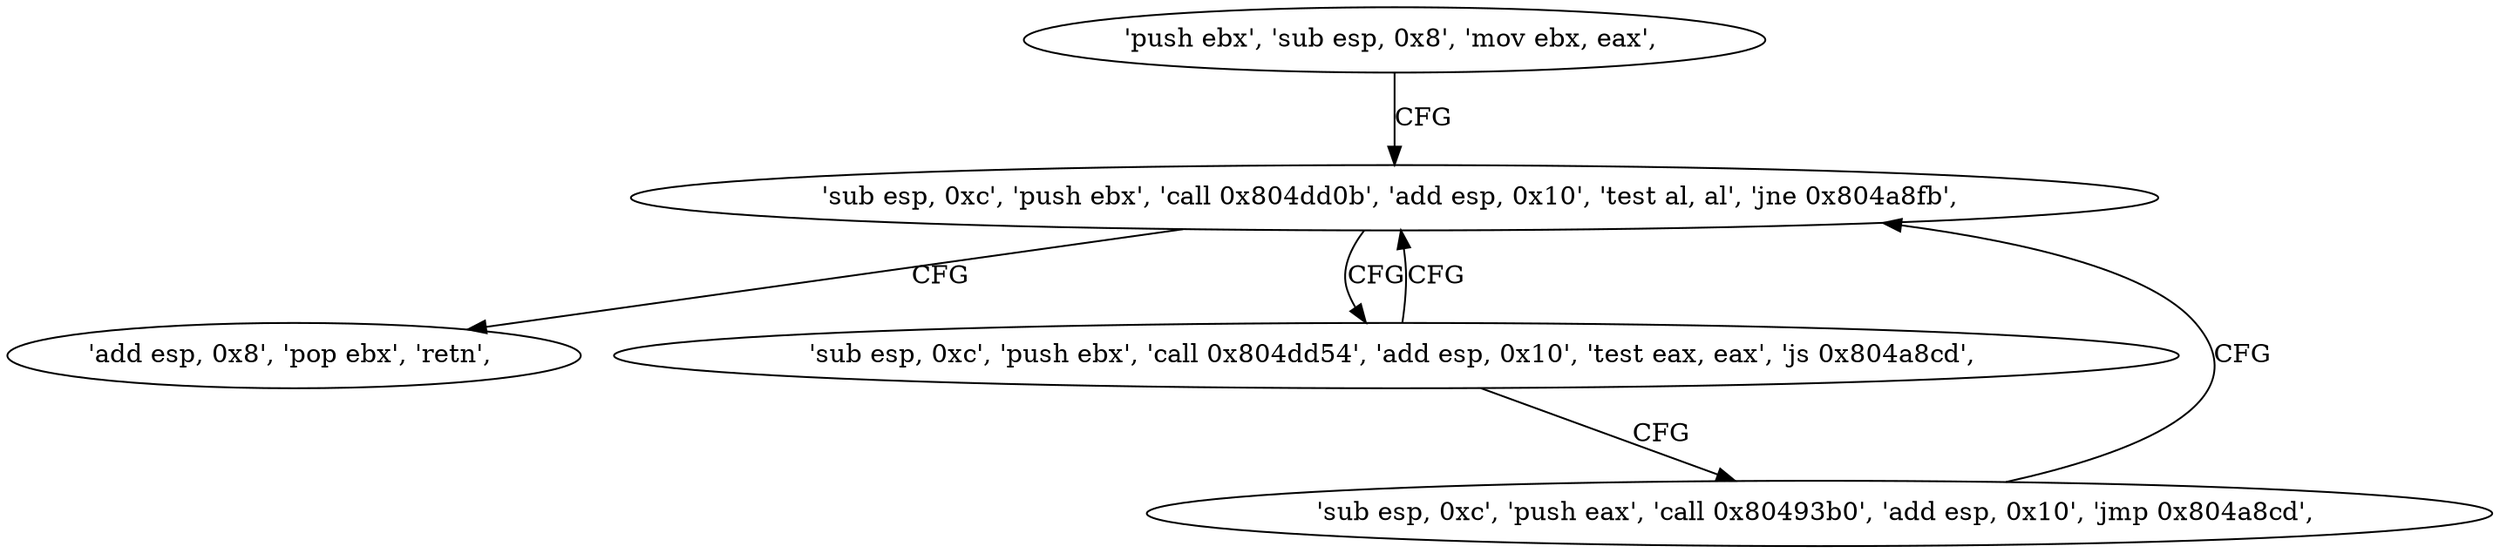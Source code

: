 digraph "func" {
"134523079" [label = "'push ebx', 'sub esp, 0x8', 'mov ebx, eax', " ]
"134523085" [label = "'sub esp, 0xc', 'push ebx', 'call 0x804dd0b', 'add esp, 0x10', 'test al, al', 'jne 0x804a8fb', " ]
"134523131" [label = "'add esp, 0x8', 'pop ebx', 'retn', " ]
"134523101" [label = "'sub esp, 0xc', 'push ebx', 'call 0x804dd54', 'add esp, 0x10', 'test eax, eax', 'js 0x804a8cd', " ]
"134523117" [label = "'sub esp, 0xc', 'push eax', 'call 0x80493b0', 'add esp, 0x10', 'jmp 0x804a8cd', " ]
"134523079" -> "134523085" [ label = "CFG" ]
"134523085" -> "134523131" [ label = "CFG" ]
"134523085" -> "134523101" [ label = "CFG" ]
"134523101" -> "134523085" [ label = "CFG" ]
"134523101" -> "134523117" [ label = "CFG" ]
"134523117" -> "134523085" [ label = "CFG" ]
}
